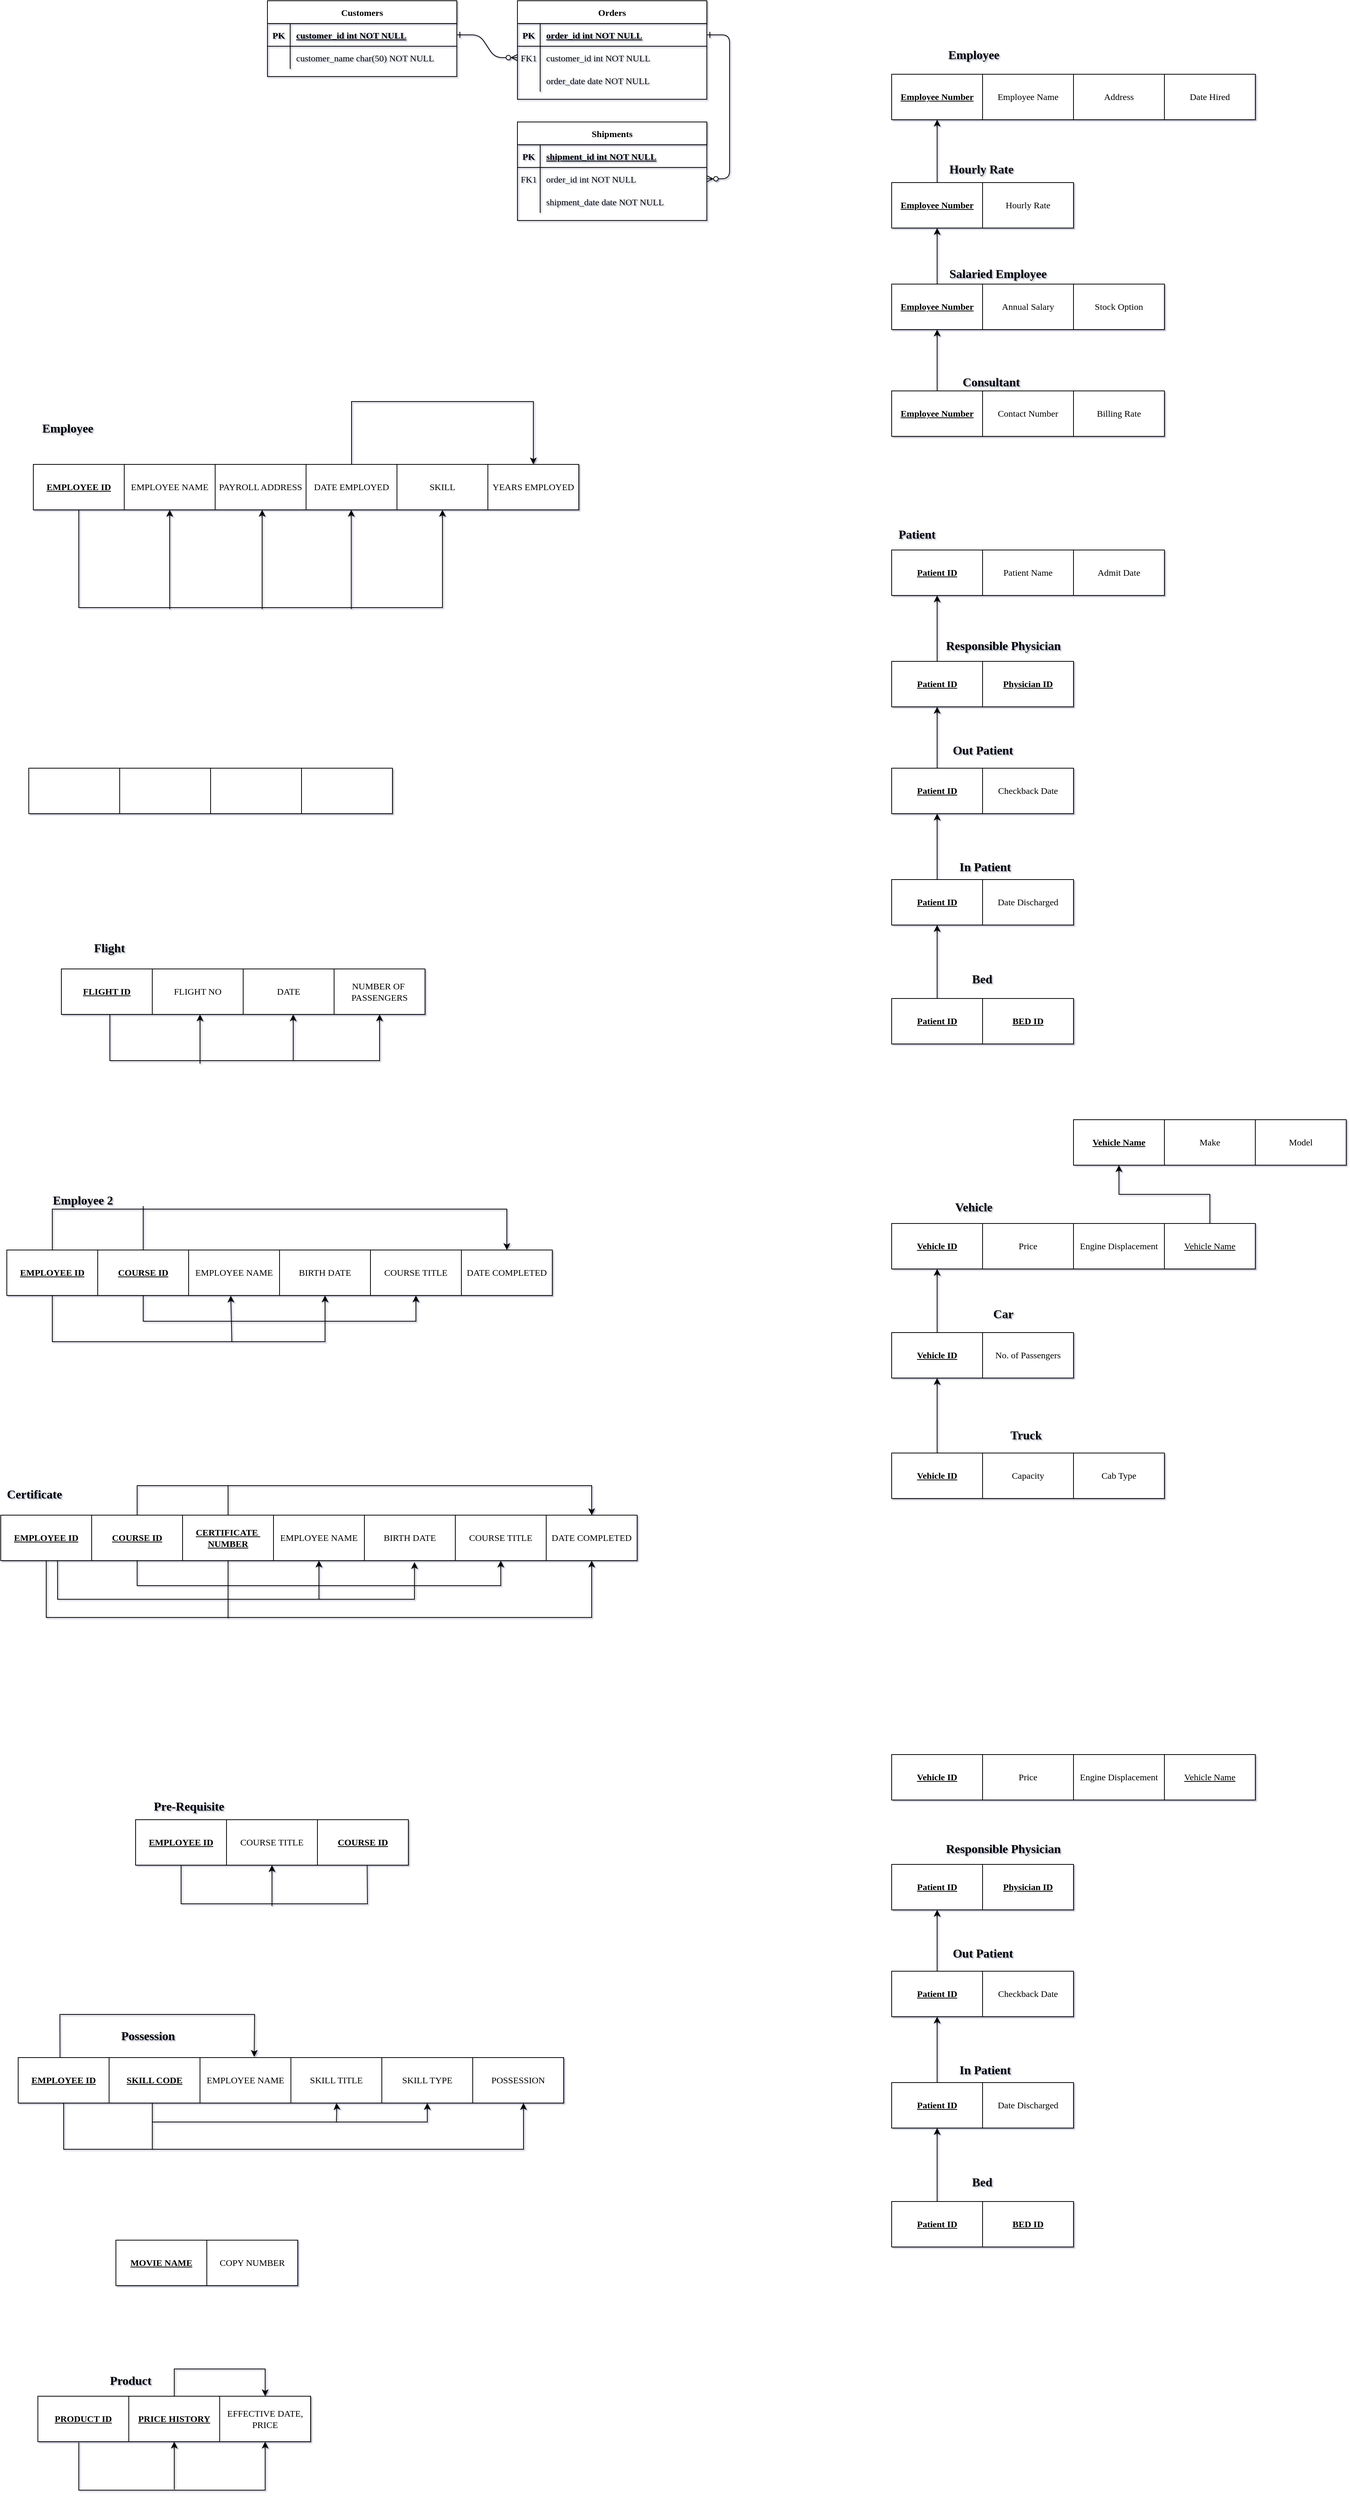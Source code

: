 <mxfile version="16.5.5" type="github">
  <diagram id="R2lEEEUBdFMjLlhIrx00" name="Assignment">
    <mxGraphModel dx="1235" dy="797" grid="0" gridSize="10" guides="1" tooltips="1" connect="1" arrows="1" fold="1" page="0" pageScale="1" pageWidth="850" pageHeight="1100" background="#FFFFFF" math="0" shadow="1" extFonts="Permanent Marker^https://fonts.googleapis.com/css?family=Permanent+Marker">
      <root>
        <mxCell id="0" />
        <mxCell id="1" parent="0" />
        <mxCell id="C-vyLk0tnHw3VtMMgP7b-1" value="" style="edgeStyle=entityRelationEdgeStyle;endArrow=ERzeroToMany;startArrow=ERone;endFill=1;startFill=0;fontFamily=Times New Roman;" parent="1" source="C-vyLk0tnHw3VtMMgP7b-24" target="C-vyLk0tnHw3VtMMgP7b-6" edge="1">
          <mxGeometry width="100" height="100" relative="1" as="geometry">
            <mxPoint x="340" y="720" as="sourcePoint" />
            <mxPoint x="440" y="620" as="targetPoint" />
          </mxGeometry>
        </mxCell>
        <mxCell id="C-vyLk0tnHw3VtMMgP7b-12" value="" style="edgeStyle=entityRelationEdgeStyle;endArrow=ERzeroToMany;startArrow=ERone;endFill=1;startFill=0;fontFamily=Times New Roman;" parent="1" source="C-vyLk0tnHw3VtMMgP7b-3" target="C-vyLk0tnHw3VtMMgP7b-17" edge="1">
          <mxGeometry width="100" height="100" relative="1" as="geometry">
            <mxPoint x="400" y="180" as="sourcePoint" />
            <mxPoint x="460" y="205" as="targetPoint" />
          </mxGeometry>
        </mxCell>
        <mxCell id="C-vyLk0tnHw3VtMMgP7b-2" value="Orders" style="shape=table;startSize=30;container=1;collapsible=1;childLayout=tableLayout;fixedRows=1;rowLines=0;fontStyle=1;align=center;resizeLast=1;fontFamily=Times New Roman;" parent="1" vertex="1">
          <mxGeometry x="450" y="120" width="250" height="130" as="geometry" />
        </mxCell>
        <mxCell id="C-vyLk0tnHw3VtMMgP7b-3" value="" style="shape=partialRectangle;collapsible=0;dropTarget=0;pointerEvents=0;fillColor=none;points=[[0,0.5],[1,0.5]];portConstraint=eastwest;top=0;left=0;right=0;bottom=1;fontFamily=Times New Roman;" parent="C-vyLk0tnHw3VtMMgP7b-2" vertex="1">
          <mxGeometry y="30" width="250" height="30" as="geometry" />
        </mxCell>
        <mxCell id="C-vyLk0tnHw3VtMMgP7b-4" value="PK" style="shape=partialRectangle;overflow=hidden;connectable=0;fillColor=none;top=0;left=0;bottom=0;right=0;fontStyle=1;fontFamily=Times New Roman;" parent="C-vyLk0tnHw3VtMMgP7b-3" vertex="1">
          <mxGeometry width="30" height="30" as="geometry">
            <mxRectangle width="30" height="30" as="alternateBounds" />
          </mxGeometry>
        </mxCell>
        <mxCell id="C-vyLk0tnHw3VtMMgP7b-5" value="order_id int NOT NULL " style="shape=partialRectangle;overflow=hidden;connectable=0;fillColor=none;top=0;left=0;bottom=0;right=0;align=left;spacingLeft=6;fontStyle=5;fontFamily=Times New Roman;" parent="C-vyLk0tnHw3VtMMgP7b-3" vertex="1">
          <mxGeometry x="30" width="220" height="30" as="geometry">
            <mxRectangle width="220" height="30" as="alternateBounds" />
          </mxGeometry>
        </mxCell>
        <mxCell id="C-vyLk0tnHw3VtMMgP7b-6" value="" style="shape=partialRectangle;collapsible=0;dropTarget=0;pointerEvents=0;fillColor=none;points=[[0,0.5],[1,0.5]];portConstraint=eastwest;top=0;left=0;right=0;bottom=0;fontFamily=Times New Roman;" parent="C-vyLk0tnHw3VtMMgP7b-2" vertex="1">
          <mxGeometry y="60" width="250" height="30" as="geometry" />
        </mxCell>
        <mxCell id="C-vyLk0tnHw3VtMMgP7b-7" value="FK1" style="shape=partialRectangle;overflow=hidden;connectable=0;fillColor=none;top=0;left=0;bottom=0;right=0;fontFamily=Times New Roman;" parent="C-vyLk0tnHw3VtMMgP7b-6" vertex="1">
          <mxGeometry width="30" height="30" as="geometry">
            <mxRectangle width="30" height="30" as="alternateBounds" />
          </mxGeometry>
        </mxCell>
        <mxCell id="C-vyLk0tnHw3VtMMgP7b-8" value="customer_id int NOT NULL" style="shape=partialRectangle;overflow=hidden;connectable=0;fillColor=none;top=0;left=0;bottom=0;right=0;align=left;spacingLeft=6;fontFamily=Times New Roman;" parent="C-vyLk0tnHw3VtMMgP7b-6" vertex="1">
          <mxGeometry x="30" width="220" height="30" as="geometry">
            <mxRectangle width="220" height="30" as="alternateBounds" />
          </mxGeometry>
        </mxCell>
        <mxCell id="C-vyLk0tnHw3VtMMgP7b-9" value="" style="shape=partialRectangle;collapsible=0;dropTarget=0;pointerEvents=0;fillColor=none;points=[[0,0.5],[1,0.5]];portConstraint=eastwest;top=0;left=0;right=0;bottom=0;fontFamily=Times New Roman;" parent="C-vyLk0tnHw3VtMMgP7b-2" vertex="1">
          <mxGeometry y="90" width="250" height="30" as="geometry" />
        </mxCell>
        <mxCell id="C-vyLk0tnHw3VtMMgP7b-10" value="" style="shape=partialRectangle;overflow=hidden;connectable=0;fillColor=none;top=0;left=0;bottom=0;right=0;fontFamily=Times New Roman;" parent="C-vyLk0tnHw3VtMMgP7b-9" vertex="1">
          <mxGeometry width="30" height="30" as="geometry">
            <mxRectangle width="30" height="30" as="alternateBounds" />
          </mxGeometry>
        </mxCell>
        <mxCell id="C-vyLk0tnHw3VtMMgP7b-11" value="order_date date NOT NULL" style="shape=partialRectangle;overflow=hidden;connectable=0;fillColor=none;top=0;left=0;bottom=0;right=0;align=left;spacingLeft=6;fontFamily=Times New Roman;" parent="C-vyLk0tnHw3VtMMgP7b-9" vertex="1">
          <mxGeometry x="30" width="220" height="30" as="geometry">
            <mxRectangle width="220" height="30" as="alternateBounds" />
          </mxGeometry>
        </mxCell>
        <mxCell id="C-vyLk0tnHw3VtMMgP7b-13" value="Shipments" style="shape=table;startSize=30;container=1;collapsible=1;childLayout=tableLayout;fixedRows=1;rowLines=0;fontStyle=1;align=center;resizeLast=1;fontFamily=Times New Roman;" parent="1" vertex="1">
          <mxGeometry x="450" y="280" width="250" height="130" as="geometry" />
        </mxCell>
        <mxCell id="C-vyLk0tnHw3VtMMgP7b-14" value="" style="shape=partialRectangle;collapsible=0;dropTarget=0;pointerEvents=0;fillColor=none;points=[[0,0.5],[1,0.5]];portConstraint=eastwest;top=0;left=0;right=0;bottom=1;fontFamily=Times New Roman;" parent="C-vyLk0tnHw3VtMMgP7b-13" vertex="1">
          <mxGeometry y="30" width="250" height="30" as="geometry" />
        </mxCell>
        <mxCell id="C-vyLk0tnHw3VtMMgP7b-15" value="PK" style="shape=partialRectangle;overflow=hidden;connectable=0;fillColor=none;top=0;left=0;bottom=0;right=0;fontStyle=1;fontFamily=Times New Roman;" parent="C-vyLk0tnHw3VtMMgP7b-14" vertex="1">
          <mxGeometry width="30" height="30" as="geometry">
            <mxRectangle width="30" height="30" as="alternateBounds" />
          </mxGeometry>
        </mxCell>
        <mxCell id="C-vyLk0tnHw3VtMMgP7b-16" value="shipment_id int NOT NULL " style="shape=partialRectangle;overflow=hidden;connectable=0;fillColor=none;top=0;left=0;bottom=0;right=0;align=left;spacingLeft=6;fontStyle=5;fontFamily=Times New Roman;" parent="C-vyLk0tnHw3VtMMgP7b-14" vertex="1">
          <mxGeometry x="30" width="220" height="30" as="geometry">
            <mxRectangle width="220" height="30" as="alternateBounds" />
          </mxGeometry>
        </mxCell>
        <mxCell id="C-vyLk0tnHw3VtMMgP7b-17" value="" style="shape=partialRectangle;collapsible=0;dropTarget=0;pointerEvents=0;fillColor=none;points=[[0,0.5],[1,0.5]];portConstraint=eastwest;top=0;left=0;right=0;bottom=0;fontFamily=Times New Roman;" parent="C-vyLk0tnHw3VtMMgP7b-13" vertex="1">
          <mxGeometry y="60" width="250" height="30" as="geometry" />
        </mxCell>
        <mxCell id="C-vyLk0tnHw3VtMMgP7b-18" value="FK1" style="shape=partialRectangle;overflow=hidden;connectable=0;fillColor=none;top=0;left=0;bottom=0;right=0;fontFamily=Times New Roman;" parent="C-vyLk0tnHw3VtMMgP7b-17" vertex="1">
          <mxGeometry width="30" height="30" as="geometry">
            <mxRectangle width="30" height="30" as="alternateBounds" />
          </mxGeometry>
        </mxCell>
        <mxCell id="C-vyLk0tnHw3VtMMgP7b-19" value="order_id int NOT NULL" style="shape=partialRectangle;overflow=hidden;connectable=0;fillColor=none;top=0;left=0;bottom=0;right=0;align=left;spacingLeft=6;fontFamily=Times New Roman;" parent="C-vyLk0tnHw3VtMMgP7b-17" vertex="1">
          <mxGeometry x="30" width="220" height="30" as="geometry">
            <mxRectangle width="220" height="30" as="alternateBounds" />
          </mxGeometry>
        </mxCell>
        <mxCell id="C-vyLk0tnHw3VtMMgP7b-20" value="" style="shape=partialRectangle;collapsible=0;dropTarget=0;pointerEvents=0;fillColor=none;points=[[0,0.5],[1,0.5]];portConstraint=eastwest;top=0;left=0;right=0;bottom=0;fontFamily=Times New Roman;" parent="C-vyLk0tnHw3VtMMgP7b-13" vertex="1">
          <mxGeometry y="90" width="250" height="30" as="geometry" />
        </mxCell>
        <mxCell id="C-vyLk0tnHw3VtMMgP7b-21" value="" style="shape=partialRectangle;overflow=hidden;connectable=0;fillColor=none;top=0;left=0;bottom=0;right=0;fontFamily=Times New Roman;" parent="C-vyLk0tnHw3VtMMgP7b-20" vertex="1">
          <mxGeometry width="30" height="30" as="geometry">
            <mxRectangle width="30" height="30" as="alternateBounds" />
          </mxGeometry>
        </mxCell>
        <mxCell id="C-vyLk0tnHw3VtMMgP7b-22" value="shipment_date date NOT NULL" style="shape=partialRectangle;overflow=hidden;connectable=0;fillColor=none;top=0;left=0;bottom=0;right=0;align=left;spacingLeft=6;fontFamily=Times New Roman;" parent="C-vyLk0tnHw3VtMMgP7b-20" vertex="1">
          <mxGeometry x="30" width="220" height="30" as="geometry">
            <mxRectangle width="220" height="30" as="alternateBounds" />
          </mxGeometry>
        </mxCell>
        <mxCell id="C-vyLk0tnHw3VtMMgP7b-23" value="Customers" style="shape=table;startSize=30;container=1;collapsible=1;childLayout=tableLayout;fixedRows=1;rowLines=0;fontStyle=1;align=center;resizeLast=1;fontFamily=Times New Roman;" parent="1" vertex="1">
          <mxGeometry x="120" y="120" width="250" height="100" as="geometry" />
        </mxCell>
        <mxCell id="C-vyLk0tnHw3VtMMgP7b-24" value="" style="shape=partialRectangle;collapsible=0;dropTarget=0;pointerEvents=0;fillColor=none;points=[[0,0.5],[1,0.5]];portConstraint=eastwest;top=0;left=0;right=0;bottom=1;fontFamily=Times New Roman;" parent="C-vyLk0tnHw3VtMMgP7b-23" vertex="1">
          <mxGeometry y="30" width="250" height="30" as="geometry" />
        </mxCell>
        <mxCell id="C-vyLk0tnHw3VtMMgP7b-25" value="PK" style="shape=partialRectangle;overflow=hidden;connectable=0;fillColor=none;top=0;left=0;bottom=0;right=0;fontStyle=1;fontFamily=Times New Roman;" parent="C-vyLk0tnHw3VtMMgP7b-24" vertex="1">
          <mxGeometry width="30" height="30" as="geometry">
            <mxRectangle width="30" height="30" as="alternateBounds" />
          </mxGeometry>
        </mxCell>
        <mxCell id="C-vyLk0tnHw3VtMMgP7b-26" value="customer_id int NOT NULL " style="shape=partialRectangle;overflow=hidden;connectable=0;fillColor=none;top=0;left=0;bottom=0;right=0;align=left;spacingLeft=6;fontStyle=5;fontFamily=Times New Roman;" parent="C-vyLk0tnHw3VtMMgP7b-24" vertex="1">
          <mxGeometry x="30" width="220" height="30" as="geometry">
            <mxRectangle width="220" height="30" as="alternateBounds" />
          </mxGeometry>
        </mxCell>
        <mxCell id="C-vyLk0tnHw3VtMMgP7b-27" value="" style="shape=partialRectangle;collapsible=0;dropTarget=0;pointerEvents=0;fillColor=none;points=[[0,0.5],[1,0.5]];portConstraint=eastwest;top=0;left=0;right=0;bottom=0;fontFamily=Times New Roman;" parent="C-vyLk0tnHw3VtMMgP7b-23" vertex="1">
          <mxGeometry y="60" width="250" height="30" as="geometry" />
        </mxCell>
        <mxCell id="C-vyLk0tnHw3VtMMgP7b-28" value="" style="shape=partialRectangle;overflow=hidden;connectable=0;fillColor=none;top=0;left=0;bottom=0;right=0;fontFamily=Times New Roman;" parent="C-vyLk0tnHw3VtMMgP7b-27" vertex="1">
          <mxGeometry width="30" height="30" as="geometry">
            <mxRectangle width="30" height="30" as="alternateBounds" />
          </mxGeometry>
        </mxCell>
        <mxCell id="C-vyLk0tnHw3VtMMgP7b-29" value="customer_name char(50) NOT NULL" style="shape=partialRectangle;overflow=hidden;connectable=0;fillColor=none;top=0;left=0;bottom=0;right=0;align=left;spacingLeft=6;fontFamily=Times New Roman;" parent="C-vyLk0tnHw3VtMMgP7b-27" vertex="1">
          <mxGeometry x="30" width="220" height="30" as="geometry">
            <mxRectangle width="220" height="30" as="alternateBounds" />
          </mxGeometry>
        </mxCell>
        <mxCell id="3wrw05tANonlnPxJcy26-1" value="&lt;b&gt;&lt;u&gt;EMPLOYEE ID&lt;/u&gt;&lt;/b&gt;" style="rounded=0;whiteSpace=wrap;html=1;fontFamily=Times New Roman;" vertex="1" parent="1">
          <mxGeometry x="-189" y="732" width="120" height="60" as="geometry" />
        </mxCell>
        <mxCell id="3wrw05tANonlnPxJcy26-6" value="EMPLOYEE NAME" style="rounded=0;whiteSpace=wrap;html=1;fontFamily=Times New Roman;" vertex="1" parent="1">
          <mxGeometry x="-69" y="732" width="120" height="60" as="geometry" />
        </mxCell>
        <mxCell id="3wrw05tANonlnPxJcy26-7" value="PAYROLL ADDRESS" style="rounded=0;whiteSpace=wrap;html=1;fontFamily=Times New Roman;" vertex="1" parent="1">
          <mxGeometry x="51" y="732" width="120" height="60" as="geometry" />
        </mxCell>
        <mxCell id="3wrw05tANonlnPxJcy26-8" value="DATE EMPLOYED" style="rounded=0;whiteSpace=wrap;html=1;fontFamily=Times New Roman;" vertex="1" parent="1">
          <mxGeometry x="171" y="732" width="120" height="60" as="geometry" />
        </mxCell>
        <mxCell id="3wrw05tANonlnPxJcy26-9" value="SKILL" style="rounded=0;whiteSpace=wrap;html=1;fontFamily=Times New Roman;" vertex="1" parent="1">
          <mxGeometry x="291" y="732" width="120" height="60" as="geometry" />
        </mxCell>
        <mxCell id="3wrw05tANonlnPxJcy26-10" value="YEARS EMPLOYED" style="rounded=0;whiteSpace=wrap;html=1;fontFamily=Times New Roman;" vertex="1" parent="1">
          <mxGeometry x="411" y="732" width="120" height="60" as="geometry" />
        </mxCell>
        <mxCell id="3wrw05tANonlnPxJcy26-12" value="" style="endArrow=classic;html=1;rounded=0;exitX=0.5;exitY=1;exitDx=0;exitDy=0;entryX=0.5;entryY=1;entryDx=0;entryDy=0;endFill=1;fontFamily=Times New Roman;" edge="1" parent="1" source="3wrw05tANonlnPxJcy26-1" target="3wrw05tANonlnPxJcy26-9">
          <mxGeometry width="50" height="50" relative="1" as="geometry">
            <mxPoint x="-181" y="921" as="sourcePoint" />
            <mxPoint x="369" y="921" as="targetPoint" />
            <Array as="points">
              <mxPoint x="-129" y="921" />
              <mxPoint x="351" y="921" />
            </Array>
          </mxGeometry>
        </mxCell>
        <mxCell id="3wrw05tANonlnPxJcy26-13" value="" style="endArrow=classic;html=1;rounded=0;entryX=0.5;entryY=1;entryDx=0;entryDy=0;strokeColor=default;snapToPoint=1;flowAnimation=0;noJump=0;ignoreEdge=0;startFill=1;fixDash=0;metaEdit=0;backgroundOutline=0;orthogonal=0;enumerate=0;endFill=1;fontFamily=Times New Roman;" edge="1" parent="1" target="3wrw05tANonlnPxJcy26-6">
          <mxGeometry width="50" height="50" relative="1" as="geometry">
            <mxPoint x="-9" y="923" as="sourcePoint" />
            <mxPoint x="38" y="855" as="targetPoint" />
          </mxGeometry>
        </mxCell>
        <mxCell id="3wrw05tANonlnPxJcy26-15" value="" style="endArrow=classic;html=1;rounded=0;entryX=0.5;entryY=1;entryDx=0;entryDy=0;strokeColor=default;snapToPoint=1;flowAnimation=0;noJump=0;ignoreEdge=0;startFill=1;fixDash=0;metaEdit=0;backgroundOutline=0;orthogonal=0;enumerate=0;endFill=1;fontFamily=Times New Roman;" edge="1" parent="1">
          <mxGeometry width="50" height="50" relative="1" as="geometry">
            <mxPoint x="113.0" y="923" as="sourcePoint" />
            <mxPoint x="113.0" y="792" as="targetPoint" />
          </mxGeometry>
        </mxCell>
        <mxCell id="3wrw05tANonlnPxJcy26-16" value="" style="endArrow=classic;html=1;rounded=0;entryX=0.5;entryY=1;entryDx=0;entryDy=0;strokeColor=default;snapToPoint=1;flowAnimation=0;noJump=0;ignoreEdge=0;startFill=1;fixDash=0;metaEdit=0;backgroundOutline=0;orthogonal=0;enumerate=0;endFill=1;fontFamily=Times New Roman;" edge="1" parent="1">
          <mxGeometry width="50" height="50" relative="1" as="geometry">
            <mxPoint x="230.66" y="923" as="sourcePoint" />
            <mxPoint x="230.66" y="792" as="targetPoint" />
          </mxGeometry>
        </mxCell>
        <mxCell id="3wrw05tANonlnPxJcy26-17" value="" style="endArrow=classic;html=1;rounded=0;strokeColor=default;exitX=0.5;exitY=0;exitDx=0;exitDy=0;entryX=0.5;entryY=0;entryDx=0;entryDy=0;endFill=1;fontFamily=Times New Roman;" edge="1" parent="1" source="3wrw05tANonlnPxJcy26-8" target="3wrw05tANonlnPxJcy26-10">
          <mxGeometry width="50" height="50" relative="1" as="geometry">
            <mxPoint x="190" y="674" as="sourcePoint" />
            <mxPoint x="568" y="605" as="targetPoint" />
            <Array as="points">
              <mxPoint x="231" y="649" />
              <mxPoint x="347" y="649" />
              <mxPoint x="471" y="649" />
            </Array>
          </mxGeometry>
        </mxCell>
        <mxCell id="3wrw05tANonlnPxJcy26-19" value="" style="rounded=0;whiteSpace=wrap;html=1;fontFamily=Times New Roman;" vertex="1" parent="1">
          <mxGeometry x="-195" y="1133" width="120" height="60" as="geometry" />
        </mxCell>
        <mxCell id="3wrw05tANonlnPxJcy26-20" value="" style="rounded=0;whiteSpace=wrap;html=1;fontFamily=Times New Roman;" vertex="1" parent="1">
          <mxGeometry x="-75" y="1133" width="120" height="60" as="geometry" />
        </mxCell>
        <mxCell id="3wrw05tANonlnPxJcy26-21" value="" style="rounded=0;whiteSpace=wrap;html=1;fontFamily=Times New Roman;" vertex="1" parent="1">
          <mxGeometry x="45" y="1133" width="120" height="60" as="geometry" />
        </mxCell>
        <mxCell id="3wrw05tANonlnPxJcy26-22" value="" style="rounded=0;whiteSpace=wrap;html=1;fontFamily=Times New Roman;" vertex="1" parent="1">
          <mxGeometry x="165" y="1133" width="120" height="60" as="geometry" />
        </mxCell>
        <mxCell id="3wrw05tANonlnPxJcy26-23" value="&lt;b&gt;&lt;u&gt;FLIGHT ID&lt;/u&gt;&lt;/b&gt;" style="rounded=0;whiteSpace=wrap;html=1;fontFamily=Times New Roman;" vertex="1" parent="1">
          <mxGeometry x="-152" y="1398" width="120" height="60" as="geometry" />
        </mxCell>
        <mxCell id="3wrw05tANonlnPxJcy26-24" value="FLIGHT NO" style="rounded=0;whiteSpace=wrap;html=1;fontFamily=Times New Roman;" vertex="1" parent="1">
          <mxGeometry x="-32" y="1398" width="120" height="60" as="geometry" />
        </mxCell>
        <mxCell id="3wrw05tANonlnPxJcy26-25" value="DATE" style="rounded=0;whiteSpace=wrap;html=1;fontFamily=Times New Roman;" vertex="1" parent="1">
          <mxGeometry x="88" y="1398" width="120" height="60" as="geometry" />
        </mxCell>
        <mxCell id="3wrw05tANonlnPxJcy26-26" value="NUMBER OF&amp;nbsp;&lt;br&gt;PASSENGERS" style="rounded=0;whiteSpace=wrap;html=1;fontFamily=Times New Roman;" vertex="1" parent="1">
          <mxGeometry x="208" y="1398" width="120" height="60" as="geometry" />
        </mxCell>
        <mxCell id="3wrw05tANonlnPxJcy26-27" value="" style="endArrow=classic;html=1;rounded=0;exitX=0.5;exitY=1;exitDx=0;exitDy=0;entryX=0.5;entryY=1;entryDx=0;entryDy=0;endFill=1;fontFamily=Times New Roman;" edge="1" parent="1" target="3wrw05tANonlnPxJcy26-26">
          <mxGeometry width="50" height="50" relative="1" as="geometry">
            <mxPoint x="-88" y="1458" as="sourcePoint" />
            <mxPoint x="392" y="1458" as="targetPoint" />
            <Array as="points">
              <mxPoint x="-88" y="1519" />
              <mxPoint x="87" y="1519" />
              <mxPoint x="268" y="1519" />
            </Array>
          </mxGeometry>
        </mxCell>
        <mxCell id="3wrw05tANonlnPxJcy26-28" value="" style="endArrow=classic;html=1;rounded=0;entryX=0.5;entryY=1;entryDx=0;entryDy=0;strokeColor=default;snapToPoint=1;flowAnimation=0;noJump=0;ignoreEdge=0;startFill=1;fixDash=0;metaEdit=0;backgroundOutline=0;orthogonal=0;enumerate=0;endFill=1;fontFamily=Times New Roman;" edge="1" parent="1">
          <mxGeometry width="50" height="50" relative="1" as="geometry">
            <mxPoint x="31" y="1523.098" as="sourcePoint" />
            <mxPoint x="31" y="1458" as="targetPoint" />
          </mxGeometry>
        </mxCell>
        <mxCell id="3wrw05tANonlnPxJcy26-29" value="" style="endArrow=classic;html=1;rounded=0;entryX=0.5;entryY=1;entryDx=0;entryDy=0;strokeColor=default;snapToPoint=1;flowAnimation=0;noJump=0;ignoreEdge=0;startFill=1;fixDash=0;metaEdit=0;backgroundOutline=0;orthogonal=0;enumerate=0;endFill=1;fontFamily=Times New Roman;" edge="1" parent="1">
          <mxGeometry width="50" height="50" relative="1" as="geometry">
            <mxPoint x="154" y="1519" as="sourcePoint" />
            <mxPoint x="154" y="1458" as="targetPoint" />
          </mxGeometry>
        </mxCell>
        <mxCell id="3wrw05tANonlnPxJcy26-31" value="&lt;b&gt;&lt;u&gt;EMPLOYEE ID&lt;/u&gt;&lt;/b&gt;" style="rounded=0;whiteSpace=wrap;html=1;fontFamily=Times New Roman;" vertex="1" parent="1">
          <mxGeometry x="-224" y="1769" width="120" height="60" as="geometry" />
        </mxCell>
        <mxCell id="3wrw05tANonlnPxJcy26-32" value="&lt;b&gt;&lt;u&gt;COURSE ID&lt;/u&gt;&lt;/b&gt;" style="rounded=0;whiteSpace=wrap;html=1;fontFamily=Times New Roman;" vertex="1" parent="1">
          <mxGeometry x="-104" y="1769" width="120" height="60" as="geometry" />
        </mxCell>
        <mxCell id="3wrw05tANonlnPxJcy26-33" value="EMPLOYEE NAME" style="rounded=0;whiteSpace=wrap;html=1;fontFamily=Times New Roman;" vertex="1" parent="1">
          <mxGeometry x="16" y="1769" width="120" height="60" as="geometry" />
        </mxCell>
        <mxCell id="3wrw05tANonlnPxJcy26-34" value="BIRTH DATE" style="rounded=0;whiteSpace=wrap;html=1;fontFamily=Times New Roman;" vertex="1" parent="1">
          <mxGeometry x="136" y="1769" width="120" height="60" as="geometry" />
        </mxCell>
        <mxCell id="3wrw05tANonlnPxJcy26-35" value="COURSE TITLE" style="rounded=0;whiteSpace=wrap;html=1;fontFamily=Times New Roman;" vertex="1" parent="1">
          <mxGeometry x="256" y="1769" width="120" height="60" as="geometry" />
        </mxCell>
        <mxCell id="3wrw05tANonlnPxJcy26-36" value="DATE COMPLETED" style="rounded=0;whiteSpace=wrap;html=1;fontFamily=Times New Roman;" vertex="1" parent="1">
          <mxGeometry x="376" y="1769" width="120" height="60" as="geometry" />
        </mxCell>
        <mxCell id="3wrw05tANonlnPxJcy26-39" value="" style="endArrow=classic;html=1;rounded=0;strokeColor=default;entryX=0.5;entryY=1;entryDx=0;entryDy=0;exitX=0.5;exitY=1;exitDx=0;exitDy=0;endFill=1;fontFamily=Times New Roman;" edge="1" parent="1" source="3wrw05tANonlnPxJcy26-32" target="3wrw05tANonlnPxJcy26-35">
          <mxGeometry width="50" height="50" relative="1" as="geometry">
            <mxPoint x="-43" y="1859" as="sourcePoint" />
            <mxPoint x="335" y="1859" as="targetPoint" />
            <Array as="points">
              <mxPoint x="-44" y="1863" />
              <mxPoint x="316" y="1863" />
            </Array>
          </mxGeometry>
        </mxCell>
        <mxCell id="3wrw05tANonlnPxJcy26-37" value="" style="endArrow=classic;html=1;rounded=0;strokeColor=default;exitX=0.5;exitY=1;exitDx=0;exitDy=0;entryX=0.5;entryY=1;entryDx=0;entryDy=0;endFill=1;fontFamily=Times New Roman;" edge="1" parent="1" source="3wrw05tANonlnPxJcy26-31" target="3wrw05tANonlnPxJcy26-34">
          <mxGeometry width="50" height="50" relative="1" as="geometry">
            <mxPoint x="-199" y="1887" as="sourcePoint" />
            <mxPoint x="253" y="1902" as="targetPoint" />
            <Array as="points">
              <mxPoint x="-164" y="1890" />
              <mxPoint x="28" y="1890" />
              <mxPoint x="196" y="1890" />
            </Array>
          </mxGeometry>
        </mxCell>
        <mxCell id="3wrw05tANonlnPxJcy26-38" value="" style="endArrow=classic;html=1;rounded=0;strokeColor=default;entryX=0.463;entryY=1.004;entryDx=0;entryDy=0;entryPerimeter=0;endFill=1;fontFamily=Times New Roman;" edge="1" parent="1" target="3wrw05tANonlnPxJcy26-33">
          <mxGeometry width="50" height="50" relative="1" as="geometry">
            <mxPoint x="73" y="1890" as="sourcePoint" />
            <mxPoint x="123" y="1840" as="targetPoint" />
            <Array as="points" />
          </mxGeometry>
        </mxCell>
        <mxCell id="3wrw05tANonlnPxJcy26-40" value="" style="endArrow=classic;html=1;rounded=0;strokeColor=default;exitX=0.5;exitY=0;exitDx=0;exitDy=0;entryX=0.5;entryY=0;entryDx=0;entryDy=0;endFill=1;fontFamily=Times New Roman;" edge="1" parent="1" source="3wrw05tANonlnPxJcy26-31" target="3wrw05tANonlnPxJcy26-36">
          <mxGeometry width="50" height="50" relative="1" as="geometry">
            <mxPoint x="-163" y="1762" as="sourcePoint" />
            <mxPoint x="-44" y="1715" as="targetPoint" />
            <Array as="points">
              <mxPoint x="-164" y="1715" />
              <mxPoint x="436" y="1715" />
            </Array>
          </mxGeometry>
        </mxCell>
        <mxCell id="3wrw05tANonlnPxJcy26-41" value="" style="endArrow=none;html=1;rounded=0;strokeColor=default;exitX=0.5;exitY=0;exitDx=0;exitDy=0;fontFamily=Times New Roman;" edge="1" parent="1" source="3wrw05tANonlnPxJcy26-32">
          <mxGeometry width="50" height="50" relative="1" as="geometry">
            <mxPoint x="-43" y="1706" as="sourcePoint" />
            <mxPoint x="-44" y="1711" as="targetPoint" />
          </mxGeometry>
        </mxCell>
        <mxCell id="3wrw05tANonlnPxJcy26-42" value="&lt;u&gt;&lt;b&gt;EMPLOYEE ID&lt;/b&gt;&lt;/u&gt;" style="rounded=0;whiteSpace=wrap;html=1;fontFamily=Times New Roman;" vertex="1" parent="1">
          <mxGeometry x="-232" y="2119" width="120" height="60" as="geometry" />
        </mxCell>
        <mxCell id="3wrw05tANonlnPxJcy26-43" value="&lt;u&gt;&lt;b&gt;COURSE ID&lt;/b&gt;&lt;/u&gt;" style="rounded=0;whiteSpace=wrap;html=1;fontFamily=Times New Roman;" vertex="1" parent="1">
          <mxGeometry x="-112" y="2119" width="120" height="60" as="geometry" />
        </mxCell>
        <mxCell id="3wrw05tANonlnPxJcy26-44" value="&lt;u&gt;&lt;b&gt;CERTIFICATE&amp;nbsp;&lt;br&gt;NUMBER&lt;/b&gt;&lt;/u&gt;" style="rounded=0;whiteSpace=wrap;html=1;fontFamily=Times New Roman;" vertex="1" parent="1">
          <mxGeometry x="8" y="2119" width="120" height="60" as="geometry" />
        </mxCell>
        <mxCell id="3wrw05tANonlnPxJcy26-45" value="EMPLOYEE NAME" style="rounded=0;whiteSpace=wrap;html=1;fontFamily=Times New Roman;" vertex="1" parent="1">
          <mxGeometry x="128" y="2119" width="120" height="60" as="geometry" />
        </mxCell>
        <mxCell id="3wrw05tANonlnPxJcy26-46" value="BIRTH DATE" style="rounded=0;whiteSpace=wrap;html=1;fontFamily=Times New Roman;" vertex="1" parent="1">
          <mxGeometry x="248" y="2119" width="120" height="60" as="geometry" />
        </mxCell>
        <mxCell id="3wrw05tANonlnPxJcy26-47" value="COURSE TITLE" style="rounded=0;whiteSpace=wrap;html=1;fontFamily=Times New Roman;" vertex="1" parent="1">
          <mxGeometry x="368" y="2119" width="120" height="60" as="geometry" />
        </mxCell>
        <mxCell id="3wrw05tANonlnPxJcy26-48" value="DATE COMPLETED" style="rounded=0;whiteSpace=wrap;html=1;fontFamily=Times New Roman;" vertex="1" parent="1">
          <mxGeometry x="488" y="2119" width="120" height="60" as="geometry" />
        </mxCell>
        <mxCell id="3wrw05tANonlnPxJcy26-49" value="" style="endArrow=classic;html=1;rounded=0;strokeColor=default;exitX=0.5;exitY=0;exitDx=0;exitDy=0;entryX=0.5;entryY=0;entryDx=0;entryDy=0;endFill=1;fontFamily=Times New Roman;" edge="1" parent="1" source="3wrw05tANonlnPxJcy26-43" target="3wrw05tANonlnPxJcy26-48">
          <mxGeometry width="50" height="50" relative="1" as="geometry">
            <mxPoint x="-62" y="2110" as="sourcePoint" />
            <mxPoint x="533" y="2080" as="targetPoint" />
            <Array as="points">
              <mxPoint x="-52" y="2080" />
              <mxPoint x="548" y="2080" />
            </Array>
          </mxGeometry>
        </mxCell>
        <mxCell id="3wrw05tANonlnPxJcy26-50" value="" style="endArrow=none;html=1;rounded=0;strokeColor=default;exitX=0.5;exitY=0;exitDx=0;exitDy=0;fontFamily=Times New Roman;" edge="1" parent="1" source="3wrw05tANonlnPxJcy26-44">
          <mxGeometry width="50" height="50" relative="1" as="geometry">
            <mxPoint x="68" y="2109" as="sourcePoint" />
            <mxPoint x="68" y="2080" as="targetPoint" />
          </mxGeometry>
        </mxCell>
        <mxCell id="3wrw05tANonlnPxJcy26-51" value="" style="endArrow=classic;html=1;rounded=0;strokeColor=default;exitX=0.5;exitY=1;exitDx=0;exitDy=0;entryX=0.5;entryY=1;entryDx=0;entryDy=0;endFill=1;fontFamily=Times New Roman;" edge="1" parent="1" source="3wrw05tANonlnPxJcy26-42" target="3wrw05tANonlnPxJcy26-48">
          <mxGeometry width="50" height="50" relative="1" as="geometry">
            <mxPoint x="-161" y="2285" as="sourcePoint" />
            <mxPoint x="559" y="2285" as="targetPoint" />
            <Array as="points">
              <mxPoint x="-172" y="2254" />
              <mxPoint x="548" y="2254" />
            </Array>
          </mxGeometry>
        </mxCell>
        <mxCell id="3wrw05tANonlnPxJcy26-52" value="" style="endArrow=none;html=1;rounded=0;strokeColor=default;entryX=0.5;entryY=1;entryDx=0;entryDy=0;fontFamily=Times New Roman;" edge="1" parent="1" target="3wrw05tANonlnPxJcy26-44">
          <mxGeometry width="50" height="50" relative="1" as="geometry">
            <mxPoint x="68" y="2255" as="sourcePoint" />
            <mxPoint x="159" y="2344" as="targetPoint" />
          </mxGeometry>
        </mxCell>
        <mxCell id="3wrw05tANonlnPxJcy26-53" value="" style="endArrow=classic;html=1;rounded=0;strokeColor=default;entryX=0.5;entryY=1;entryDx=0;entryDy=0;exitX=0.5;exitY=1;exitDx=0;exitDy=0;endFill=1;fontFamily=Times New Roman;" edge="1" parent="1" source="3wrw05tANonlnPxJcy26-43" target="3wrw05tANonlnPxJcy26-47">
          <mxGeometry width="50" height="50" relative="1" as="geometry">
            <mxPoint x="28" y="2368" as="sourcePoint" />
            <mxPoint x="78" y="2318" as="targetPoint" />
            <Array as="points">
              <mxPoint x="-52" y="2212" />
              <mxPoint x="428" y="2212" />
            </Array>
          </mxGeometry>
        </mxCell>
        <mxCell id="3wrw05tANonlnPxJcy26-54" value="" style="endArrow=classic;html=1;rounded=0;strokeColor=default;exitX=0.624;exitY=0.996;exitDx=0;exitDy=0;exitPerimeter=0;entryX=0.551;entryY=1.033;entryDx=0;entryDy=0;entryPerimeter=0;endFill=1;fontFamily=Times New Roman;" edge="1" parent="1" source="3wrw05tANonlnPxJcy26-42" target="3wrw05tANonlnPxJcy26-46">
          <mxGeometry width="50" height="50" relative="1" as="geometry">
            <mxPoint x="-11" y="2355" as="sourcePoint" />
            <mxPoint x="39" y="2305" as="targetPoint" />
            <Array as="points">
              <mxPoint x="-157" y="2230" />
              <mxPoint x="314" y="2230" />
            </Array>
          </mxGeometry>
        </mxCell>
        <mxCell id="3wrw05tANonlnPxJcy26-55" value="" style="endArrow=classic;html=1;rounded=0;strokeColor=default;entryX=0.5;entryY=1;entryDx=0;entryDy=0;endFill=1;fontFamily=Times New Roman;" edge="1" parent="1" target="3wrw05tANonlnPxJcy26-45">
          <mxGeometry width="50" height="50" relative="1" as="geometry">
            <mxPoint x="188" y="2230" as="sourcePoint" />
            <mxPoint x="250" y="2290" as="targetPoint" />
          </mxGeometry>
        </mxCell>
        <mxCell id="3wrw05tANonlnPxJcy26-56" value="&lt;u&gt;&lt;b&gt;EMPLOYEE ID&lt;/b&gt;&lt;/u&gt;" style="rounded=0;whiteSpace=wrap;html=1;fontFamily=Times New Roman;" vertex="1" parent="1">
          <mxGeometry x="-54" y="2521" width="120" height="60" as="geometry" />
        </mxCell>
        <mxCell id="3wrw05tANonlnPxJcy26-57" value="COURSE TITLE" style="rounded=0;whiteSpace=wrap;html=1;fontFamily=Times New Roman;" vertex="1" parent="1">
          <mxGeometry x="66" y="2521" width="120" height="60" as="geometry" />
        </mxCell>
        <mxCell id="3wrw05tANonlnPxJcy26-58" value="&lt;u&gt;&lt;b&gt;COURSE ID&lt;/b&gt;&lt;/u&gt;" style="rounded=0;whiteSpace=wrap;html=1;fontFamily=Times New Roman;" vertex="1" parent="1">
          <mxGeometry x="186" y="2521" width="120" height="60" as="geometry" />
        </mxCell>
        <mxCell id="3wrw05tANonlnPxJcy26-59" value="" style="endArrow=classic;html=1;rounded=0;strokeColor=default;entryX=0.5;entryY=1;entryDx=0;entryDy=0;endFill=1;fontFamily=Times New Roman;" edge="1" parent="1" target="3wrw05tANonlnPxJcy26-57">
          <mxGeometry width="50" height="50" relative="1" as="geometry">
            <mxPoint x="126" y="2635" as="sourcePoint" />
            <mxPoint x="144" y="2606" as="targetPoint" />
          </mxGeometry>
        </mxCell>
        <mxCell id="3wrw05tANonlnPxJcy26-60" value="" style="endArrow=none;html=1;rounded=0;strokeColor=default;entryX=0.547;entryY=1.01;entryDx=0;entryDy=0;exitX=0.5;exitY=1;exitDx=0;exitDy=0;entryPerimeter=0;fontFamily=Times New Roman;" edge="1" parent="1" source="3wrw05tANonlnPxJcy26-56" target="3wrw05tANonlnPxJcy26-58">
          <mxGeometry width="50" height="50" relative="1" as="geometry">
            <mxPoint x="42" y="2676" as="sourcePoint" />
            <mxPoint x="256" y="2588" as="targetPoint" />
            <Array as="points">
              <mxPoint x="6" y="2632" />
              <mxPoint x="252" y="2632" />
            </Array>
          </mxGeometry>
        </mxCell>
        <mxCell id="3wrw05tANonlnPxJcy26-62" value="&lt;b&gt;&lt;u&gt;EMPLOYEE ID&lt;/u&gt;&lt;/b&gt;" style="rounded=0;whiteSpace=wrap;html=1;fontFamily=Times New Roman;" vertex="1" parent="1">
          <mxGeometry x="-209" y="2835" width="120" height="60" as="geometry" />
        </mxCell>
        <mxCell id="3wrw05tANonlnPxJcy26-63" value="&lt;b&gt;&lt;u&gt;SKILL CODE&lt;/u&gt;&lt;/b&gt;" style="rounded=0;whiteSpace=wrap;html=1;fontFamily=Times New Roman;" vertex="1" parent="1">
          <mxGeometry x="-89" y="2835" width="120" height="60" as="geometry" />
        </mxCell>
        <mxCell id="3wrw05tANonlnPxJcy26-64" value="EMPLOYEE NAME" style="rounded=0;whiteSpace=wrap;html=1;fontFamily=Times New Roman;" vertex="1" parent="1">
          <mxGeometry x="31" y="2835" width="120" height="60" as="geometry" />
        </mxCell>
        <mxCell id="3wrw05tANonlnPxJcy26-72" value="" style="edgeStyle=orthogonalEdgeStyle;rounded=0;orthogonalLoop=1;jettySize=auto;html=1;startFill=1;endArrow=classic;endFill=1;strokeColor=default;fontFamily=Times New Roman;" edge="1" parent="1" target="3wrw05tANonlnPxJcy26-65">
          <mxGeometry relative="1" as="geometry">
            <mxPoint x="211" y="2920" as="sourcePoint" />
          </mxGeometry>
        </mxCell>
        <mxCell id="3wrw05tANonlnPxJcy26-65" value="SKILL TITLE" style="rounded=0;whiteSpace=wrap;html=1;fontFamily=Times New Roman;" vertex="1" parent="1">
          <mxGeometry x="151" y="2835" width="120" height="60" as="geometry" />
        </mxCell>
        <mxCell id="3wrw05tANonlnPxJcy26-66" value="SKILL TYPE" style="rounded=0;whiteSpace=wrap;html=1;fontFamily=Times New Roman;" vertex="1" parent="1">
          <mxGeometry x="271" y="2835" width="120" height="60" as="geometry" />
        </mxCell>
        <mxCell id="3wrw05tANonlnPxJcy26-67" value="POSSESSION" style="rounded=0;whiteSpace=wrap;html=1;fontFamily=Times New Roman;" vertex="1" parent="1">
          <mxGeometry x="391" y="2835" width="120" height="60" as="geometry" />
        </mxCell>
        <mxCell id="3wrw05tANonlnPxJcy26-68" value="" style="endArrow=classic;html=1;rounded=0;strokeColor=default;exitX=0.5;exitY=1;exitDx=0;exitDy=0;entryX=0.558;entryY=1;entryDx=0;entryDy=0;entryPerimeter=0;endFill=1;fontFamily=Times New Roman;" edge="1" parent="1" source="3wrw05tANonlnPxJcy26-62" target="3wrw05tANonlnPxJcy26-67">
          <mxGeometry width="50" height="50" relative="1" as="geometry">
            <mxPoint x="14" y="3025" as="sourcePoint" />
            <mxPoint x="451" y="2956" as="targetPoint" />
            <Array as="points">
              <mxPoint x="-149" y="2956" />
              <mxPoint x="458" y="2956" />
            </Array>
          </mxGeometry>
        </mxCell>
        <mxCell id="3wrw05tANonlnPxJcy26-69" value="" style="endArrow=none;html=1;rounded=0;strokeColor=default;fontFamily=Times New Roman;" edge="1" parent="1">
          <mxGeometry width="50" height="50" relative="1" as="geometry">
            <mxPoint x="-32" y="2956" as="sourcePoint" />
            <mxPoint x="-32" y="2895" as="targetPoint" />
          </mxGeometry>
        </mxCell>
        <mxCell id="3wrw05tANonlnPxJcy26-70" value="" style="endArrow=classic;html=1;rounded=0;strokeColor=default;entryX=0.5;entryY=1;entryDx=0;entryDy=0;endFill=1;fontFamily=Times New Roman;" edge="1" parent="1" target="3wrw05tANonlnPxJcy26-66">
          <mxGeometry width="50" height="50" relative="1" as="geometry">
            <mxPoint x="-32" y="2920" as="sourcePoint" />
            <mxPoint x="384" y="2920" as="targetPoint" />
            <Array as="points">
              <mxPoint x="331" y="2920" />
            </Array>
          </mxGeometry>
        </mxCell>
        <mxCell id="3wrw05tANonlnPxJcy26-73" value="" style="endArrow=classic;html=1;rounded=0;strokeColor=default;exitX=0.46;exitY=0.007;exitDx=0;exitDy=0;exitPerimeter=0;entryX=0.596;entryY=-0.017;entryDx=0;entryDy=0;entryPerimeter=0;endFill=1;fontFamily=Times New Roman;" edge="1" parent="1" source="3wrw05tANonlnPxJcy26-62" target="3wrw05tANonlnPxJcy26-64">
          <mxGeometry width="50" height="50" relative="1" as="geometry">
            <mxPoint x="-117" y="2805" as="sourcePoint" />
            <mxPoint x="-67" y="2755" as="targetPoint" />
            <Array as="points">
              <mxPoint x="-154" y="2778" />
              <mxPoint x="103" y="2778" />
            </Array>
          </mxGeometry>
        </mxCell>
        <mxCell id="3wrw05tANonlnPxJcy26-74" value="&lt;b&gt;&lt;u&gt;MOVIE NAME&lt;/u&gt;&lt;/b&gt;" style="rounded=0;whiteSpace=wrap;html=1;fontFamily=Times New Roman;" vertex="1" parent="1">
          <mxGeometry x="-80" y="3076" width="120" height="60" as="geometry" />
        </mxCell>
        <mxCell id="3wrw05tANonlnPxJcy26-75" value="COPY NUMBER" style="rounded=0;whiteSpace=wrap;html=1;fontFamily=Times New Roman;" vertex="1" parent="1">
          <mxGeometry x="40" y="3076" width="120" height="60" as="geometry" />
        </mxCell>
        <mxCell id="3wrw05tANonlnPxJcy26-76" value="&lt;b&gt;&lt;u&gt;PRODUCT ID&lt;/u&gt;&lt;/b&gt;" style="rounded=0;whiteSpace=wrap;html=1;fontFamily=Times New Roman;" vertex="1" parent="1">
          <mxGeometry x="-183" y="3282" width="120" height="60" as="geometry" />
        </mxCell>
        <mxCell id="3wrw05tANonlnPxJcy26-77" value="&lt;b&gt;&lt;u&gt;PRICE HISTORY&lt;/u&gt;&lt;/b&gt;" style="rounded=0;whiteSpace=wrap;html=1;fontFamily=Times New Roman;" vertex="1" parent="1">
          <mxGeometry x="-63" y="3282" width="120" height="60" as="geometry" />
        </mxCell>
        <mxCell id="3wrw05tANonlnPxJcy26-78" value="EFFECTIVE DATE,&lt;br&gt;PRICE" style="rounded=0;whiteSpace=wrap;html=1;fontFamily=Times New Roman;" vertex="1" parent="1">
          <mxGeometry x="57" y="3282" width="120" height="60" as="geometry" />
        </mxCell>
        <mxCell id="3wrw05tANonlnPxJcy26-79" value="" style="endArrow=classic;html=1;rounded=0;strokeColor=default;exitX=0.45;exitY=1.017;exitDx=0;exitDy=0;exitPerimeter=0;entryX=0.5;entryY=1;entryDx=0;entryDy=0;endFill=1;fontFamily=Times New Roman;" edge="1" parent="1" source="3wrw05tANonlnPxJcy26-76" target="3wrw05tANonlnPxJcy26-78">
          <mxGeometry width="50" height="50" relative="1" as="geometry">
            <mxPoint x="-57" y="3456" as="sourcePoint" />
            <mxPoint x="147" y="3406" as="targetPoint" />
            <Array as="points">
              <mxPoint x="-129" y="3406" />
              <mxPoint x="117" y="3406" />
            </Array>
          </mxGeometry>
        </mxCell>
        <mxCell id="3wrw05tANonlnPxJcy26-81" value="" style="endArrow=classic;html=1;rounded=0;strokeColor=default;entryX=0.5;entryY=1;entryDx=0;entryDy=0;endFill=1;fontFamily=Times New Roman;" edge="1" parent="1" target="3wrw05tANonlnPxJcy26-77">
          <mxGeometry width="50" height="50" relative="1" as="geometry">
            <mxPoint x="-3" y="3405" as="sourcePoint" />
            <mxPoint x="46" y="3424" as="targetPoint" />
          </mxGeometry>
        </mxCell>
        <mxCell id="3wrw05tANonlnPxJcy26-82" value="" style="endArrow=classic;html=1;rounded=0;strokeColor=default;exitX=0.5;exitY=0;exitDx=0;exitDy=0;entryX=0.5;entryY=0;entryDx=0;entryDy=0;endFill=1;fontFamily=Times New Roman;" edge="1" parent="1" source="3wrw05tANonlnPxJcy26-77" target="3wrw05tANonlnPxJcy26-78">
          <mxGeometry width="50" height="50" relative="1" as="geometry">
            <mxPoint x="-2" y="3259" as="sourcePoint" />
            <mxPoint x="112" y="3201" as="targetPoint" />
            <Array as="points">
              <mxPoint x="-3" y="3246" />
              <mxPoint x="117" y="3246" />
            </Array>
          </mxGeometry>
        </mxCell>
        <mxCell id="3wrw05tANonlnPxJcy26-83" value="&lt;font style=&quot;font-size: 16px&quot;&gt;&lt;b&gt;Product&lt;/b&gt;&lt;/font&gt;" style="text;html=1;align=center;verticalAlign=middle;resizable=0;points=[];autosize=1;strokeColor=none;fillColor=none;fontFamily=Times New Roman;" vertex="1" parent="1">
          <mxGeometry x="-94" y="3251" width="65" height="19" as="geometry" />
        </mxCell>
        <mxCell id="3wrw05tANonlnPxJcy26-84" value="&lt;b&gt;Possession&lt;/b&gt;" style="text;html=1;align=center;verticalAlign=middle;resizable=0;points=[];autosize=1;strokeColor=none;fillColor=none;fontSize=16;fontFamily=Times New Roman;" vertex="1" parent="1">
          <mxGeometry x="-79" y="2794" width="81" height="23" as="geometry" />
        </mxCell>
        <mxCell id="3wrw05tANonlnPxJcy26-85" value="Pre-Requisite" style="text;html=1;align=center;verticalAlign=middle;resizable=0;points=[];autosize=1;strokeColor=none;fillColor=none;fontSize=16;fontFamily=Times New Roman;fontStyle=1" vertex="1" parent="1">
          <mxGeometry x="-36" y="2491" width="103" height="23" as="geometry" />
        </mxCell>
        <mxCell id="3wrw05tANonlnPxJcy26-86" value="&lt;b&gt;Certificate&lt;/b&gt;" style="text;html=1;align=center;verticalAlign=middle;resizable=0;points=[];autosize=1;strokeColor=none;fillColor=none;fontSize=16;fontFamily=Times New Roman;" vertex="1" parent="1">
          <mxGeometry x="-230" y="2079" width="83" height="23" as="geometry" />
        </mxCell>
        <mxCell id="3wrw05tANonlnPxJcy26-87" value="&lt;b&gt;Flight&lt;/b&gt;" style="text;html=1;align=center;verticalAlign=middle;resizable=0;points=[];autosize=1;strokeColor=none;fillColor=none;fontSize=16;fontFamily=Times New Roman;" vertex="1" parent="1">
          <mxGeometry x="-115" y="1358" width="51" height="23" as="geometry" />
        </mxCell>
        <mxCell id="3wrw05tANonlnPxJcy26-88" value="&lt;b&gt;Employee 2&lt;/b&gt;" style="text;html=1;align=center;verticalAlign=middle;resizable=0;points=[];autosize=1;strokeColor=none;fillColor=none;fontSize=16;fontFamily=Times New Roman;" vertex="1" parent="1">
          <mxGeometry x="-169" y="1691" width="90" height="23" as="geometry" />
        </mxCell>
        <mxCell id="3wrw05tANonlnPxJcy26-89" value="&lt;b&gt;Employee&lt;/b&gt;" style="text;html=1;align=center;verticalAlign=middle;resizable=0;points=[];autosize=1;strokeColor=none;fillColor=none;fontSize=16;fontFamily=Times New Roman;" vertex="1" parent="1">
          <mxGeometry x="-183" y="672" width="78" height="23" as="geometry" />
        </mxCell>
        <mxCell id="3wrw05tANonlnPxJcy26-90" value="Employee Number" style="rounded=0;whiteSpace=wrap;html=1;fontFamily=Times New Roman;spacingTop=0;fontStyle=5" vertex="1" parent="1">
          <mxGeometry x="944" y="217" width="120" height="60" as="geometry" />
        </mxCell>
        <mxCell id="3wrw05tANonlnPxJcy26-91" value="Employee Name" style="rounded=0;whiteSpace=wrap;html=1;fontFamily=Times New Roman;spacingTop=0;" vertex="1" parent="1">
          <mxGeometry x="1064" y="217" width="120" height="60" as="geometry" />
        </mxCell>
        <mxCell id="3wrw05tANonlnPxJcy26-92" value="Address" style="rounded=0;whiteSpace=wrap;html=1;fontFamily=Times New Roman;spacingTop=0;" vertex="1" parent="1">
          <mxGeometry x="1184" y="217" width="120" height="60" as="geometry" />
        </mxCell>
        <mxCell id="3wrw05tANonlnPxJcy26-93" value="Date Hired" style="rounded=0;whiteSpace=wrap;html=1;fontFamily=Times New Roman;spacingTop=0;" vertex="1" parent="1">
          <mxGeometry x="1304" y="217" width="120" height="60" as="geometry" />
        </mxCell>
        <mxCell id="3wrw05tANonlnPxJcy26-104" value="" style="edgeStyle=orthogonalEdgeStyle;rounded=0;orthogonalLoop=1;jettySize=auto;html=1;fontFamily=Times New Roman;fontSize=16;startFill=1;endArrow=classic;endFill=1;strokeColor=default;" edge="1" parent="1" source="3wrw05tANonlnPxJcy26-94" target="3wrw05tANonlnPxJcy26-90">
          <mxGeometry relative="1" as="geometry" />
        </mxCell>
        <mxCell id="3wrw05tANonlnPxJcy26-94" value="&lt;span&gt;Employee Number&lt;/span&gt;" style="rounded=0;whiteSpace=wrap;html=1;fontFamily=Times New Roman;spacingTop=0;fontStyle=5" vertex="1" parent="1">
          <mxGeometry x="944" y="360" width="120" height="60" as="geometry" />
        </mxCell>
        <mxCell id="3wrw05tANonlnPxJcy26-95" value="Hourly Rate" style="rounded=0;whiteSpace=wrap;html=1;fontFamily=Times New Roman;spacingTop=0;" vertex="1" parent="1">
          <mxGeometry x="1064" y="360" width="120" height="60" as="geometry" />
        </mxCell>
        <mxCell id="3wrw05tANonlnPxJcy26-103" value="" style="edgeStyle=orthogonalEdgeStyle;rounded=0;orthogonalLoop=1;jettySize=auto;html=1;fontFamily=Times New Roman;fontSize=16;startFill=1;endArrow=classic;endFill=1;strokeColor=default;" edge="1" parent="1" source="3wrw05tANonlnPxJcy26-96" target="3wrw05tANonlnPxJcy26-94">
          <mxGeometry relative="1" as="geometry" />
        </mxCell>
        <mxCell id="3wrw05tANonlnPxJcy26-96" value="&lt;span&gt;Employee Number&lt;/span&gt;" style="rounded=0;whiteSpace=wrap;html=1;fontFamily=Times New Roman;spacingTop=0;fontStyle=5" vertex="1" parent="1">
          <mxGeometry x="944" y="494" width="120" height="60" as="geometry" />
        </mxCell>
        <mxCell id="3wrw05tANonlnPxJcy26-97" value="Annual Salary" style="rounded=0;whiteSpace=wrap;html=1;fontFamily=Times New Roman;spacingTop=0;" vertex="1" parent="1">
          <mxGeometry x="1064" y="494" width="120" height="60" as="geometry" />
        </mxCell>
        <mxCell id="3wrw05tANonlnPxJcy26-98" value="Stock Option" style="rounded=0;whiteSpace=wrap;html=1;fontFamily=Times New Roman;spacingTop=0;" vertex="1" parent="1">
          <mxGeometry x="1184" y="494" width="120" height="60" as="geometry" />
        </mxCell>
        <mxCell id="3wrw05tANonlnPxJcy26-102" value="" style="edgeStyle=orthogonalEdgeStyle;rounded=0;orthogonalLoop=1;jettySize=auto;html=1;fontFamily=Times New Roman;fontSize=16;startFill=1;endArrow=classic;endFill=1;strokeColor=default;" edge="1" parent="1" source="3wrw05tANonlnPxJcy26-99" target="3wrw05tANonlnPxJcy26-96">
          <mxGeometry relative="1" as="geometry" />
        </mxCell>
        <mxCell id="3wrw05tANonlnPxJcy26-99" value="&lt;span&gt;Employee Number&lt;/span&gt;" style="rounded=0;whiteSpace=wrap;html=1;fontFamily=Times New Roman;spacingTop=0;fontStyle=5" vertex="1" parent="1">
          <mxGeometry x="944" y="635" width="120" height="60" as="geometry" />
        </mxCell>
        <mxCell id="3wrw05tANonlnPxJcy26-100" value="Contact Number" style="rounded=0;whiteSpace=wrap;html=1;fontFamily=Times New Roman;spacingTop=0;" vertex="1" parent="1">
          <mxGeometry x="1064" y="635" width="120" height="60" as="geometry" />
        </mxCell>
        <mxCell id="3wrw05tANonlnPxJcy26-101" value="Billing Rate" style="rounded=0;whiteSpace=wrap;html=1;fontFamily=Times New Roman;spacingTop=0;" vertex="1" parent="1">
          <mxGeometry x="1184" y="635" width="120" height="60" as="geometry" />
        </mxCell>
        <mxCell id="3wrw05tANonlnPxJcy26-105" value="Employee" style="text;html=1;align=center;verticalAlign=middle;resizable=0;points=[];autosize=1;strokeColor=none;fillColor=none;fontSize=16;fontFamily=Times New Roman;fontStyle=1" vertex="1" parent="1">
          <mxGeometry x="1013" y="179" width="78" height="23" as="geometry" />
        </mxCell>
        <mxCell id="3wrw05tANonlnPxJcy26-106" value="Hourly Rate" style="text;html=1;align=center;verticalAlign=middle;resizable=0;points=[];autosize=1;strokeColor=none;fillColor=none;fontSize=16;fontFamily=Times New Roman;fontStyle=1" vertex="1" parent="1">
          <mxGeometry x="1014" y="330" width="95" height="23" as="geometry" />
        </mxCell>
        <mxCell id="3wrw05tANonlnPxJcy26-107" value="Salaried Employee" style="text;html=1;align=center;verticalAlign=middle;resizable=0;points=[];autosize=1;strokeColor=none;fillColor=none;fontSize=16;fontFamily=Times New Roman;fontStyle=1" vertex="1" parent="1">
          <mxGeometry x="1015" y="468" width="138" height="23" as="geometry" />
        </mxCell>
        <mxCell id="3wrw05tANonlnPxJcy26-108" value="Consultant" style="text;html=1;align=center;verticalAlign=middle;resizable=0;points=[];autosize=1;strokeColor=none;fillColor=none;fontSize=16;fontFamily=Times New Roman;fontStyle=1" vertex="1" parent="1">
          <mxGeometry x="1032" y="611" width="86" height="23" as="geometry" />
        </mxCell>
        <mxCell id="3wrw05tANonlnPxJcy26-113" value="Patient ID" style="rounded=0;whiteSpace=wrap;html=1;fontFamily=Times New Roman;fontStyle=5" vertex="1" parent="1">
          <mxGeometry x="944" y="845" width="120" height="60" as="geometry" />
        </mxCell>
        <mxCell id="3wrw05tANonlnPxJcy26-114" value="Patient Name" style="rounded=0;whiteSpace=wrap;html=1;fontFamily=Times New Roman;" vertex="1" parent="1">
          <mxGeometry x="1064" y="845" width="120" height="60" as="geometry" />
        </mxCell>
        <mxCell id="3wrw05tANonlnPxJcy26-115" value="Admit Date" style="rounded=0;whiteSpace=wrap;html=1;fontFamily=Times New Roman;" vertex="1" parent="1">
          <mxGeometry x="1184" y="845" width="120" height="60" as="geometry" />
        </mxCell>
        <mxCell id="3wrw05tANonlnPxJcy26-127" value="" style="edgeStyle=orthogonalEdgeStyle;rounded=0;orthogonalLoop=1;jettySize=auto;html=1;fontFamily=Times New Roman;fontSize=16;startFill=1;endArrow=classic;endFill=1;strokeColor=default;" edge="1" parent="1" source="3wrw05tANonlnPxJcy26-116" target="3wrw05tANonlnPxJcy26-113">
          <mxGeometry relative="1" as="geometry" />
        </mxCell>
        <mxCell id="3wrw05tANonlnPxJcy26-116" value="&lt;span&gt;Patient ID&lt;/span&gt;" style="rounded=0;whiteSpace=wrap;html=1;fontFamily=Times New Roman;fontStyle=5" vertex="1" parent="1">
          <mxGeometry x="944" y="992" width="120" height="60" as="geometry" />
        </mxCell>
        <mxCell id="3wrw05tANonlnPxJcy26-117" value="Physician ID" style="rounded=0;whiteSpace=wrap;html=1;fontFamily=Times New Roman;fontStyle=5" vertex="1" parent="1">
          <mxGeometry x="1064" y="992" width="120" height="60" as="geometry" />
        </mxCell>
        <mxCell id="3wrw05tANonlnPxJcy26-126" value="" style="edgeStyle=orthogonalEdgeStyle;rounded=0;orthogonalLoop=1;jettySize=auto;html=1;fontFamily=Times New Roman;fontSize=16;startFill=1;endArrow=classic;endFill=1;strokeColor=default;" edge="1" parent="1" source="3wrw05tANonlnPxJcy26-118" target="3wrw05tANonlnPxJcy26-116">
          <mxGeometry relative="1" as="geometry" />
        </mxCell>
        <mxCell id="3wrw05tANonlnPxJcy26-118" value="&lt;span&gt;Patient ID&lt;/span&gt;" style="rounded=0;whiteSpace=wrap;html=1;fontFamily=Times New Roman;fontStyle=5" vertex="1" parent="1">
          <mxGeometry x="944" y="1133" width="120" height="60" as="geometry" />
        </mxCell>
        <mxCell id="3wrw05tANonlnPxJcy26-119" value="Checkback Date" style="rounded=0;whiteSpace=wrap;html=1;fontFamily=Times New Roman;" vertex="1" parent="1">
          <mxGeometry x="1064" y="1133" width="120" height="60" as="geometry" />
        </mxCell>
        <mxCell id="3wrw05tANonlnPxJcy26-125" value="" style="edgeStyle=orthogonalEdgeStyle;rounded=0;orthogonalLoop=1;jettySize=auto;html=1;fontFamily=Times New Roman;fontSize=16;startFill=1;endArrow=classic;endFill=1;strokeColor=default;" edge="1" parent="1" source="3wrw05tANonlnPxJcy26-120" target="3wrw05tANonlnPxJcy26-118">
          <mxGeometry relative="1" as="geometry" />
        </mxCell>
        <mxCell id="3wrw05tANonlnPxJcy26-120" value="&lt;span&gt;Patient ID&lt;/span&gt;" style="rounded=0;whiteSpace=wrap;html=1;fontFamily=Times New Roman;fontStyle=5" vertex="1" parent="1">
          <mxGeometry x="944" y="1280" width="120" height="60" as="geometry" />
        </mxCell>
        <mxCell id="3wrw05tANonlnPxJcy26-121" value="Date Discharged" style="rounded=0;whiteSpace=wrap;html=1;fontFamily=Times New Roman;" vertex="1" parent="1">
          <mxGeometry x="1064" y="1280" width="120" height="60" as="geometry" />
        </mxCell>
        <mxCell id="3wrw05tANonlnPxJcy26-124" value="" style="edgeStyle=orthogonalEdgeStyle;rounded=0;orthogonalLoop=1;jettySize=auto;html=1;fontFamily=Times New Roman;fontSize=16;startFill=1;endArrow=classic;endFill=1;strokeColor=default;" edge="1" parent="1" source="3wrw05tANonlnPxJcy26-122" target="3wrw05tANonlnPxJcy26-120">
          <mxGeometry relative="1" as="geometry" />
        </mxCell>
        <mxCell id="3wrw05tANonlnPxJcy26-122" value="&lt;span&gt;&lt;b&gt;&lt;u&gt;Patient ID&lt;/u&gt;&lt;/b&gt;&lt;/span&gt;" style="rounded=0;whiteSpace=wrap;html=1;fontFamily=Times New Roman;" vertex="1" parent="1">
          <mxGeometry x="944" y="1437" width="120" height="60" as="geometry" />
        </mxCell>
        <mxCell id="3wrw05tANonlnPxJcy26-123" value="&lt;b&gt;&lt;u&gt;BED ID&lt;/u&gt;&lt;/b&gt;" style="rounded=0;whiteSpace=wrap;html=1;fontFamily=Times New Roman;" vertex="1" parent="1">
          <mxGeometry x="1064" y="1437" width="120" height="60" as="geometry" />
        </mxCell>
        <mxCell id="3wrw05tANonlnPxJcy26-128" value="&lt;b&gt;Patient&lt;/b&gt;" style="text;html=1;align=center;verticalAlign=middle;resizable=0;points=[];autosize=1;strokeColor=none;fillColor=none;fontSize=16;fontFamily=Times New Roman;" vertex="1" parent="1">
          <mxGeometry x="947" y="812" width="59" height="23" as="geometry" />
        </mxCell>
        <mxCell id="3wrw05tANonlnPxJcy26-129" value="Responsible Physician" style="text;html=1;align=center;verticalAlign=middle;resizable=0;points=[];autosize=1;strokeColor=none;fillColor=none;fontSize=16;fontFamily=Times New Roman;fontStyle=1" vertex="1" parent="1">
          <mxGeometry x="1010" y="959" width="162" height="23" as="geometry" />
        </mxCell>
        <mxCell id="3wrw05tANonlnPxJcy26-130" value="Out Patient" style="text;html=1;align=center;verticalAlign=middle;resizable=0;points=[];autosize=1;strokeColor=none;fillColor=none;fontSize=16;fontFamily=Times New Roman;fontStyle=1" vertex="1" parent="1">
          <mxGeometry x="1019" y="1097" width="90" height="23" as="geometry" />
        </mxCell>
        <mxCell id="3wrw05tANonlnPxJcy26-131" value="In Patient" style="text;html=1;align=center;verticalAlign=middle;resizable=0;points=[];autosize=1;strokeColor=none;fillColor=none;fontSize=16;fontFamily=Times New Roman;fontStyle=1" vertex="1" parent="1">
          <mxGeometry x="1028" y="1251" width="78" height="23" as="geometry" />
        </mxCell>
        <mxCell id="3wrw05tANonlnPxJcy26-132" value="Bed" style="text;html=1;align=center;verticalAlign=middle;resizable=0;points=[];autosize=1;strokeColor=none;fillColor=none;fontSize=16;fontFamily=Times New Roman;fontStyle=1" vertex="1" parent="1">
          <mxGeometry x="1044" y="1399" width="37" height="23" as="geometry" />
        </mxCell>
        <mxCell id="3wrw05tANonlnPxJcy26-133" value="Vehicle ID" style="rounded=0;whiteSpace=wrap;html=1;fontFamily=Times New Roman;fontStyle=5" vertex="1" parent="1">
          <mxGeometry x="944" y="1734" width="120" height="60" as="geometry" />
        </mxCell>
        <mxCell id="3wrw05tANonlnPxJcy26-134" value="Price" style="rounded=0;whiteSpace=wrap;html=1;fontFamily=Times New Roman;" vertex="1" parent="1">
          <mxGeometry x="1064" y="1734" width="120" height="60" as="geometry" />
        </mxCell>
        <mxCell id="3wrw05tANonlnPxJcy26-135" value="Engine Displacement" style="rounded=0;whiteSpace=wrap;html=1;fontFamily=Times New Roman;" vertex="1" parent="1">
          <mxGeometry x="1184" y="1734" width="120" height="60" as="geometry" />
        </mxCell>
        <mxCell id="3wrw05tANonlnPxJcy26-147" value="" style="edgeStyle=orthogonalEdgeStyle;rounded=0;orthogonalLoop=1;jettySize=auto;html=1;fontFamily=Times New Roman;fontSize=16;startFill=1;endArrow=classic;endFill=1;strokeColor=default;entryX=0.5;entryY=1;entryDx=0;entryDy=0;" edge="1" parent="1" source="3wrw05tANonlnPxJcy26-136" target="3wrw05tANonlnPxJcy26-137">
          <mxGeometry relative="1" as="geometry" />
        </mxCell>
        <mxCell id="3wrw05tANonlnPxJcy26-136" value="&lt;u&gt;Vehicle Name&lt;/u&gt;" style="rounded=0;whiteSpace=wrap;html=1;fontFamily=Times New Roman;" vertex="1" parent="1">
          <mxGeometry x="1304" y="1734" width="120" height="60" as="geometry" />
        </mxCell>
        <mxCell id="3wrw05tANonlnPxJcy26-137" value="Vehicle Name" style="rounded=0;whiteSpace=wrap;html=1;fontFamily=Times New Roman;fontStyle=5" vertex="1" parent="1">
          <mxGeometry x="1184" y="1597" width="120" height="60" as="geometry" />
        </mxCell>
        <mxCell id="3wrw05tANonlnPxJcy26-138" value="Make" style="rounded=0;whiteSpace=wrap;html=1;fontFamily=Times New Roman;" vertex="1" parent="1">
          <mxGeometry x="1304" y="1597" width="120" height="60" as="geometry" />
        </mxCell>
        <mxCell id="3wrw05tANonlnPxJcy26-139" value="Model" style="rounded=0;whiteSpace=wrap;html=1;fontFamily=Times New Roman;" vertex="1" parent="1">
          <mxGeometry x="1424" y="1597" width="120" height="60" as="geometry" />
        </mxCell>
        <mxCell id="3wrw05tANonlnPxJcy26-146" value="" style="edgeStyle=orthogonalEdgeStyle;rounded=0;orthogonalLoop=1;jettySize=auto;html=1;fontFamily=Times New Roman;fontSize=16;startFill=1;endArrow=classic;endFill=1;strokeColor=default;" edge="1" parent="1" source="3wrw05tANonlnPxJcy26-140" target="3wrw05tANonlnPxJcy26-133">
          <mxGeometry relative="1" as="geometry" />
        </mxCell>
        <mxCell id="3wrw05tANonlnPxJcy26-140" value="Vehicle ID" style="rounded=0;whiteSpace=wrap;html=1;fontFamily=Times New Roman;fontStyle=5" vertex="1" parent="1">
          <mxGeometry x="944" y="1878" width="120" height="60" as="geometry" />
        </mxCell>
        <mxCell id="3wrw05tANonlnPxJcy26-141" value="No. of Passengers" style="rounded=0;whiteSpace=wrap;html=1;fontFamily=Times New Roman;" vertex="1" parent="1">
          <mxGeometry x="1064" y="1878" width="120" height="60" as="geometry" />
        </mxCell>
        <mxCell id="3wrw05tANonlnPxJcy26-145" value="" style="edgeStyle=orthogonalEdgeStyle;rounded=0;orthogonalLoop=1;jettySize=auto;html=1;fontFamily=Times New Roman;fontSize=16;startFill=1;endArrow=classic;endFill=1;strokeColor=default;" edge="1" parent="1" source="3wrw05tANonlnPxJcy26-142" target="3wrw05tANonlnPxJcy26-140">
          <mxGeometry relative="1" as="geometry" />
        </mxCell>
        <mxCell id="3wrw05tANonlnPxJcy26-142" value="Vehicle ID" style="rounded=0;whiteSpace=wrap;html=1;fontFamily=Times New Roman;fontStyle=5" vertex="1" parent="1">
          <mxGeometry x="944" y="2037" width="120" height="60" as="geometry" />
        </mxCell>
        <mxCell id="3wrw05tANonlnPxJcy26-143" value="Capacity" style="rounded=0;whiteSpace=wrap;html=1;fontFamily=Times New Roman;" vertex="1" parent="1">
          <mxGeometry x="1064" y="2037" width="120" height="60" as="geometry" />
        </mxCell>
        <mxCell id="3wrw05tANonlnPxJcy26-144" value="Cab Type" style="rounded=0;whiteSpace=wrap;html=1;fontFamily=Times New Roman;" vertex="1" parent="1">
          <mxGeometry x="1184" y="2037" width="120" height="60" as="geometry" />
        </mxCell>
        <mxCell id="3wrw05tANonlnPxJcy26-148" value="&lt;b&gt;Truck&lt;/b&gt;" style="text;html=1;align=center;verticalAlign=middle;resizable=0;points=[];autosize=1;strokeColor=none;fillColor=none;fontSize=16;fontFamily=Times New Roman;" vertex="1" parent="1">
          <mxGeometry x="1095" y="2001" width="51" height="23" as="geometry" />
        </mxCell>
        <mxCell id="3wrw05tANonlnPxJcy26-149" value="&lt;b&gt;Car&lt;/b&gt;" style="text;html=1;align=center;verticalAlign=middle;resizable=0;points=[];autosize=1;strokeColor=none;fillColor=none;fontSize=16;fontFamily=Times New Roman;" vertex="1" parent="1">
          <mxGeometry x="1072.5" y="1841" width="37" height="23" as="geometry" />
        </mxCell>
        <mxCell id="3wrw05tANonlnPxJcy26-150" value="&lt;b&gt;Vehicle&lt;/b&gt;" style="text;html=1;align=center;verticalAlign=middle;resizable=0;points=[];autosize=1;strokeColor=none;fillColor=none;fontSize=16;fontFamily=Times New Roman;" vertex="1" parent="1">
          <mxGeometry x="1022" y="1700" width="59" height="23" as="geometry" />
        </mxCell>
        <mxCell id="3wrw05tANonlnPxJcy26-151" value="&lt;span&gt;Patient ID&lt;/span&gt;" style="rounded=0;whiteSpace=wrap;html=1;fontFamily=Times New Roman;fontStyle=5" vertex="1" parent="1">
          <mxGeometry x="944" y="2580" width="120" height="60" as="geometry" />
        </mxCell>
        <mxCell id="3wrw05tANonlnPxJcy26-152" value="Physician ID" style="rounded=0;whiteSpace=wrap;html=1;fontFamily=Times New Roman;fontStyle=5" vertex="1" parent="1">
          <mxGeometry x="1064" y="2580" width="120" height="60" as="geometry" />
        </mxCell>
        <mxCell id="3wrw05tANonlnPxJcy26-153" value="" style="edgeStyle=orthogonalEdgeStyle;rounded=0;orthogonalLoop=1;jettySize=auto;html=1;fontFamily=Times New Roman;fontSize=16;startFill=1;endArrow=classic;endFill=1;strokeColor=default;" edge="1" parent="1" source="3wrw05tANonlnPxJcy26-154" target="3wrw05tANonlnPxJcy26-151">
          <mxGeometry relative="1" as="geometry" />
        </mxCell>
        <mxCell id="3wrw05tANonlnPxJcy26-154" value="&lt;span&gt;Patient ID&lt;/span&gt;" style="rounded=0;whiteSpace=wrap;html=1;fontFamily=Times New Roman;fontStyle=5" vertex="1" parent="1">
          <mxGeometry x="944" y="2721" width="120" height="60" as="geometry" />
        </mxCell>
        <mxCell id="3wrw05tANonlnPxJcy26-155" value="Checkback Date" style="rounded=0;whiteSpace=wrap;html=1;fontFamily=Times New Roman;" vertex="1" parent="1">
          <mxGeometry x="1064" y="2721" width="120" height="60" as="geometry" />
        </mxCell>
        <mxCell id="3wrw05tANonlnPxJcy26-156" value="" style="edgeStyle=orthogonalEdgeStyle;rounded=0;orthogonalLoop=1;jettySize=auto;html=1;fontFamily=Times New Roman;fontSize=16;startFill=1;endArrow=classic;endFill=1;strokeColor=default;" edge="1" parent="1" source="3wrw05tANonlnPxJcy26-157" target="3wrw05tANonlnPxJcy26-154">
          <mxGeometry relative="1" as="geometry" />
        </mxCell>
        <mxCell id="3wrw05tANonlnPxJcy26-157" value="&lt;span&gt;Patient ID&lt;/span&gt;" style="rounded=0;whiteSpace=wrap;html=1;fontFamily=Times New Roman;fontStyle=5" vertex="1" parent="1">
          <mxGeometry x="944" y="2868" width="120" height="60" as="geometry" />
        </mxCell>
        <mxCell id="3wrw05tANonlnPxJcy26-158" value="Date Discharged" style="rounded=0;whiteSpace=wrap;html=1;fontFamily=Times New Roman;" vertex="1" parent="1">
          <mxGeometry x="1064" y="2868" width="120" height="60" as="geometry" />
        </mxCell>
        <mxCell id="3wrw05tANonlnPxJcy26-159" value="" style="edgeStyle=orthogonalEdgeStyle;rounded=0;orthogonalLoop=1;jettySize=auto;html=1;fontFamily=Times New Roman;fontSize=16;startFill=1;endArrow=classic;endFill=1;strokeColor=default;" edge="1" parent="1" source="3wrw05tANonlnPxJcy26-160" target="3wrw05tANonlnPxJcy26-157">
          <mxGeometry relative="1" as="geometry" />
        </mxCell>
        <mxCell id="3wrw05tANonlnPxJcy26-160" value="&lt;span&gt;&lt;b&gt;&lt;u&gt;Patient ID&lt;/u&gt;&lt;/b&gt;&lt;/span&gt;" style="rounded=0;whiteSpace=wrap;html=1;fontFamily=Times New Roman;" vertex="1" parent="1">
          <mxGeometry x="944" y="3025" width="120" height="60" as="geometry" />
        </mxCell>
        <mxCell id="3wrw05tANonlnPxJcy26-161" value="&lt;b&gt;&lt;u&gt;BED ID&lt;/u&gt;&lt;/b&gt;" style="rounded=0;whiteSpace=wrap;html=1;fontFamily=Times New Roman;" vertex="1" parent="1">
          <mxGeometry x="1064" y="3025" width="120" height="60" as="geometry" />
        </mxCell>
        <mxCell id="3wrw05tANonlnPxJcy26-162" value="Responsible Physician" style="text;html=1;align=center;verticalAlign=middle;resizable=0;points=[];autosize=1;strokeColor=none;fillColor=none;fontSize=16;fontFamily=Times New Roman;fontStyle=1" vertex="1" parent="1">
          <mxGeometry x="1010" y="2547" width="162" height="23" as="geometry" />
        </mxCell>
        <mxCell id="3wrw05tANonlnPxJcy26-163" value="Out Patient" style="text;html=1;align=center;verticalAlign=middle;resizable=0;points=[];autosize=1;strokeColor=none;fillColor=none;fontSize=16;fontFamily=Times New Roman;fontStyle=1" vertex="1" parent="1">
          <mxGeometry x="1019" y="2685" width="90" height="23" as="geometry" />
        </mxCell>
        <mxCell id="3wrw05tANonlnPxJcy26-164" value="In Patient" style="text;html=1;align=center;verticalAlign=middle;resizable=0;points=[];autosize=1;strokeColor=none;fillColor=none;fontSize=16;fontFamily=Times New Roman;fontStyle=1" vertex="1" parent="1">
          <mxGeometry x="1028" y="2839" width="78" height="23" as="geometry" />
        </mxCell>
        <mxCell id="3wrw05tANonlnPxJcy26-165" value="Bed" style="text;html=1;align=center;verticalAlign=middle;resizable=0;points=[];autosize=1;strokeColor=none;fillColor=none;fontSize=16;fontFamily=Times New Roman;fontStyle=1" vertex="1" parent="1">
          <mxGeometry x="1044" y="2987" width="37" height="23" as="geometry" />
        </mxCell>
        <mxCell id="3wrw05tANonlnPxJcy26-166" value="Vehicle ID" style="rounded=0;whiteSpace=wrap;html=1;fontFamily=Times New Roman;fontStyle=5" vertex="1" parent="1">
          <mxGeometry x="944" y="2435" width="120" height="60" as="geometry" />
        </mxCell>
        <mxCell id="3wrw05tANonlnPxJcy26-167" value="Price" style="rounded=0;whiteSpace=wrap;html=1;fontFamily=Times New Roman;" vertex="1" parent="1">
          <mxGeometry x="1064" y="2435" width="120" height="60" as="geometry" />
        </mxCell>
        <mxCell id="3wrw05tANonlnPxJcy26-168" value="Engine Displacement" style="rounded=0;whiteSpace=wrap;html=1;fontFamily=Times New Roman;" vertex="1" parent="1">
          <mxGeometry x="1184" y="2435" width="120" height="60" as="geometry" />
        </mxCell>
        <mxCell id="3wrw05tANonlnPxJcy26-169" value="&lt;u&gt;Vehicle Name&lt;/u&gt;" style="rounded=0;whiteSpace=wrap;html=1;fontFamily=Times New Roman;" vertex="1" parent="1">
          <mxGeometry x="1304" y="2435" width="120" height="60" as="geometry" />
        </mxCell>
      </root>
    </mxGraphModel>
  </diagram>
</mxfile>
